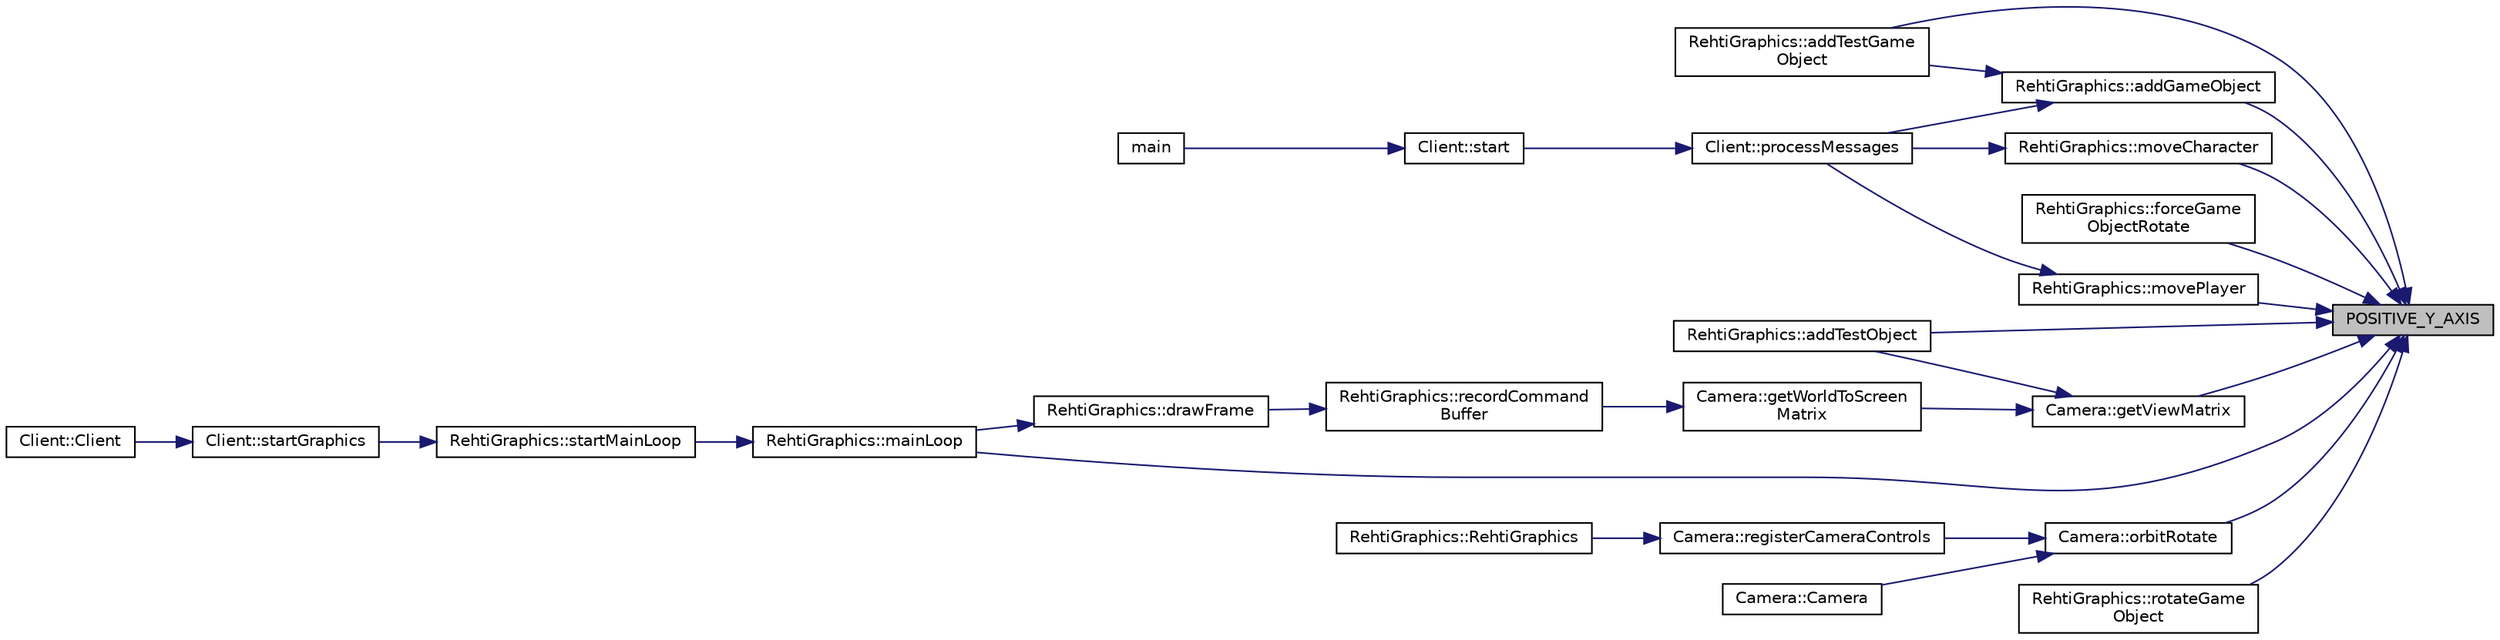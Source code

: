 digraph "POSITIVE_Y_AXIS"
{
 // LATEX_PDF_SIZE
  edge [fontname="Helvetica",fontsize="10",labelfontname="Helvetica",labelfontsize="10"];
  node [fontname="Helvetica",fontsize="10",shape=record];
  rankdir="RL";
  Node1 [label="POSITIVE_Y_AXIS",height=0.2,width=0.4,color="black", fillcolor="grey75", style="filled", fontcolor="black",tooltip=" "];
  Node1 -> Node2 [dir="back",color="midnightblue",fontsize="10",style="solid",fontname="Helvetica"];
  Node2 [label="RehtiGraphics::addGameObject",height=0.2,width=0.4,color="black", fillcolor="white", style="filled",URL="$classRehtiGraphics.html#aea4a763d818fd3095763798d5b4b0c24",tooltip="Adds a game object with the given id to the graphics backend. Also creates a bounding box for the obj..."];
  Node2 -> Node3 [dir="back",color="midnightblue",fontsize="10",style="solid",fontname="Helvetica"];
  Node3 [label="RehtiGraphics::addTestGame\lObject",height=0.2,width=0.4,color="black", fillcolor="white", style="filled",URL="$classRehtiGraphics.html#a287719d07b5c76970ffa6f6eca9bdf09",tooltip="Adds a test game object with a test texture for testing purposes."];
  Node2 -> Node4 [dir="back",color="midnightblue",fontsize="10",style="solid",fontname="Helvetica"];
  Node4 [label="Client::processMessages",height=0.2,width=0.4,color="black", fillcolor="white", style="filled",URL="$classClient.html#afebeedfe876105645a3937b4ee2058df",tooltip="Processes messages from the server."];
  Node4 -> Node5 [dir="back",color="midnightblue",fontsize="10",style="solid",fontname="Helvetica"];
  Node5 [label="Client::start",height=0.2,width=0.4,color="black", fillcolor="white", style="filled",URL="$classClient.html#a742373e08a80d993d2651b6fff76f5b9",tooltip="Starts the client."];
  Node5 -> Node6 [dir="back",color="midnightblue",fontsize="10",style="solid",fontname="Helvetica"];
  Node6 [label="main",height=0.2,width=0.4,color="black", fillcolor="white", style="filled",URL="$client_2src_2Main_8cpp.html#a0ddf1224851353fc92bfbff6f499fa97",tooltip=" "];
  Node1 -> Node3 [dir="back",color="midnightblue",fontsize="10",style="solid",fontname="Helvetica"];
  Node1 -> Node7 [dir="back",color="midnightblue",fontsize="10",style="solid",fontname="Helvetica"];
  Node7 [label="RehtiGraphics::addTestObject",height=0.2,width=0.4,color="black", fillcolor="white", style="filled",URL="$classRehtiGraphics.html#aee9717d7bdb276ed3b0be0775c00e24c",tooltip="Adds a test cube for testing purposes."];
  Node1 -> Node8 [dir="back",color="midnightblue",fontsize="10",style="solid",fontname="Helvetica"];
  Node8 [label="RehtiGraphics::forceGame\lObjectRotate",height=0.2,width=0.4,color="black", fillcolor="white", style="filled",URL="$classRehtiGraphics.html#a04269344d38c4f8e6127d6a16a25b415",tooltip="Forces game object rotation to the given angle, quitting any remaining rotation callbacks."];
  Node1 -> Node9 [dir="back",color="midnightblue",fontsize="10",style="solid",fontname="Helvetica"];
  Node9 [label="Camera::getViewMatrix",height=0.2,width=0.4,color="black", fillcolor="white", style="filled",URL="$classCamera.html#a2f90e661a78172675ca06ea69667b531",tooltip="Returns the view matrix of the camera, which is the inverse of the model matrix of the camera...."];
  Node9 -> Node7 [dir="back",color="midnightblue",fontsize="10",style="solid",fontname="Helvetica"];
  Node9 -> Node10 [dir="back",color="midnightblue",fontsize="10",style="solid",fontname="Helvetica"];
  Node10 [label="Camera::getWorldToScreen\lMatrix",height=0.2,width=0.4,color="black", fillcolor="white", style="filled",URL="$classCamera.html#a1d263c318c088257b74934d93b9e3a78",tooltip="Returns the world to screen matrix."];
  Node10 -> Node11 [dir="back",color="midnightblue",fontsize="10",style="solid",fontname="Helvetica"];
  Node11 [label="RehtiGraphics::recordCommand\lBuffer",height=0.2,width=0.4,color="black", fillcolor="white", style="filled",URL="$classRehtiGraphics.html#a6ce071a893e0edc43841a8d0c01700ed",tooltip="Records the command buffer."];
  Node11 -> Node12 [dir="back",color="midnightblue",fontsize="10",style="solid",fontname="Helvetica"];
  Node12 [label="RehtiGraphics::drawFrame",height=0.2,width=0.4,color="black", fillcolor="white", style="filled",URL="$classRehtiGraphics.html#ac049915f0d6b38117ece68d74eaec027",tooltip="Draws a frame and records the previous frame time."];
  Node12 -> Node13 [dir="back",color="midnightblue",fontsize="10",style="solid",fontname="Helvetica"];
  Node13 [label="RehtiGraphics::mainLoop",height=0.2,width=0.4,color="black", fillcolor="white", style="filled",URL="$classRehtiGraphics.html#a82d71e93dd76cde425cc34df93cf4723",tooltip="Loops, polls events and draws frames."];
  Node13 -> Node14 [dir="back",color="midnightblue",fontsize="10",style="solid",fontname="Helvetica"];
  Node14 [label="RehtiGraphics::startMainLoop",height=0.2,width=0.4,color="black", fillcolor="white", style="filled",URL="$classRehtiGraphics.html#aba5f89e9dc6f91cfef79f525151a067d",tooltip="Starts a rendering loop until the window is closed."];
  Node14 -> Node15 [dir="back",color="midnightblue",fontsize="10",style="solid",fontname="Helvetica"];
  Node15 [label="Client::startGraphics",height=0.2,width=0.4,color="black", fillcolor="white", style="filled",URL="$classClient.html#a7b7406bdc248547627fd669a92b86d6c",tooltip="Starts the graphics library."];
  Node15 -> Node16 [dir="back",color="midnightblue",fontsize="10",style="solid",fontname="Helvetica"];
  Node16 [label="Client::Client",height=0.2,width=0.4,color="black", fillcolor="white", style="filled",URL="$classClient.html#ad3e41ed92e71d5c3717db96e68b9541b",tooltip=" "];
  Node1 -> Node13 [dir="back",color="midnightblue",fontsize="10",style="solid",fontname="Helvetica"];
  Node1 -> Node17 [dir="back",color="midnightblue",fontsize="10",style="solid",fontname="Helvetica"];
  Node17 [label="RehtiGraphics::moveCharacter",height=0.2,width=0.4,color="black", fillcolor="white", style="filled",URL="$classRehtiGraphics.html#ac24939dc0395b9a5c70eb35d3fd3947f",tooltip="Moves character to the given location in the given time. Automatically sets the running animation and..."];
  Node17 -> Node4 [dir="back",color="midnightblue",fontsize="10",style="solid",fontname="Helvetica"];
  Node1 -> Node18 [dir="back",color="midnightblue",fontsize="10",style="solid",fontname="Helvetica"];
  Node18 [label="RehtiGraphics::movePlayer",height=0.2,width=0.4,color="black", fillcolor="white", style="filled",URL="$classRehtiGraphics.html#ad09a8e4ec5d0f6e8d48159c30430ffd5",tooltip="Moves the player to the given location in the given time. Also automatically rotates the player to fa..."];
  Node18 -> Node4 [dir="back",color="midnightblue",fontsize="10",style="solid",fontname="Helvetica"];
  Node1 -> Node19 [dir="back",color="midnightblue",fontsize="10",style="solid",fontname="Helvetica"];
  Node19 [label="Camera::orbitRotate",height=0.2,width=0.4,color="black", fillcolor="white", style="filled",URL="$classCamera.html#adad2ddd78627a085dfb4f00b0add991f",tooltip="rotates the camera around the target."];
  Node19 -> Node20 [dir="back",color="midnightblue",fontsize="10",style="solid",fontname="Helvetica"];
  Node20 [label="Camera::Camera",height=0.2,width=0.4,color="black", fillcolor="white", style="filled",URL="$classCamera.html#a1f4afe22efd7c7d274391e4703387f78",tooltip="Constructor for the camera."];
  Node19 -> Node21 [dir="back",color="midnightblue",fontsize="10",style="solid",fontname="Helvetica"];
  Node21 [label="Camera::registerCameraControls",height=0.2,width=0.4,color="black", fillcolor="white", style="filled",URL="$classCamera.html#a7a11d366f18cc5f2ad7183bb8792e7c9",tooltip="Registers the camera controls to the given window."];
  Node21 -> Node22 [dir="back",color="midnightblue",fontsize="10",style="solid",fontname="Helvetica"];
  Node22 [label="RehtiGraphics::RehtiGraphics",height=0.2,width=0.4,color="black", fillcolor="white", style="filled",URL="$classRehtiGraphics.html#add3c915e8b78854eaeacb0fc075f4469",tooltip="Initializes the graphics backend."];
  Node1 -> Node23 [dir="back",color="midnightblue",fontsize="10",style="solid",fontname="Helvetica"];
  Node23 [label="RehtiGraphics::rotateGame\lObject",height=0.2,width=0.4,color="black", fillcolor="white", style="filled",URL="$classRehtiGraphics.html#a03df014e2398656e51798d562c30a934",tooltip="Rotates a game object by given radian angle in the given time frame."];
}
